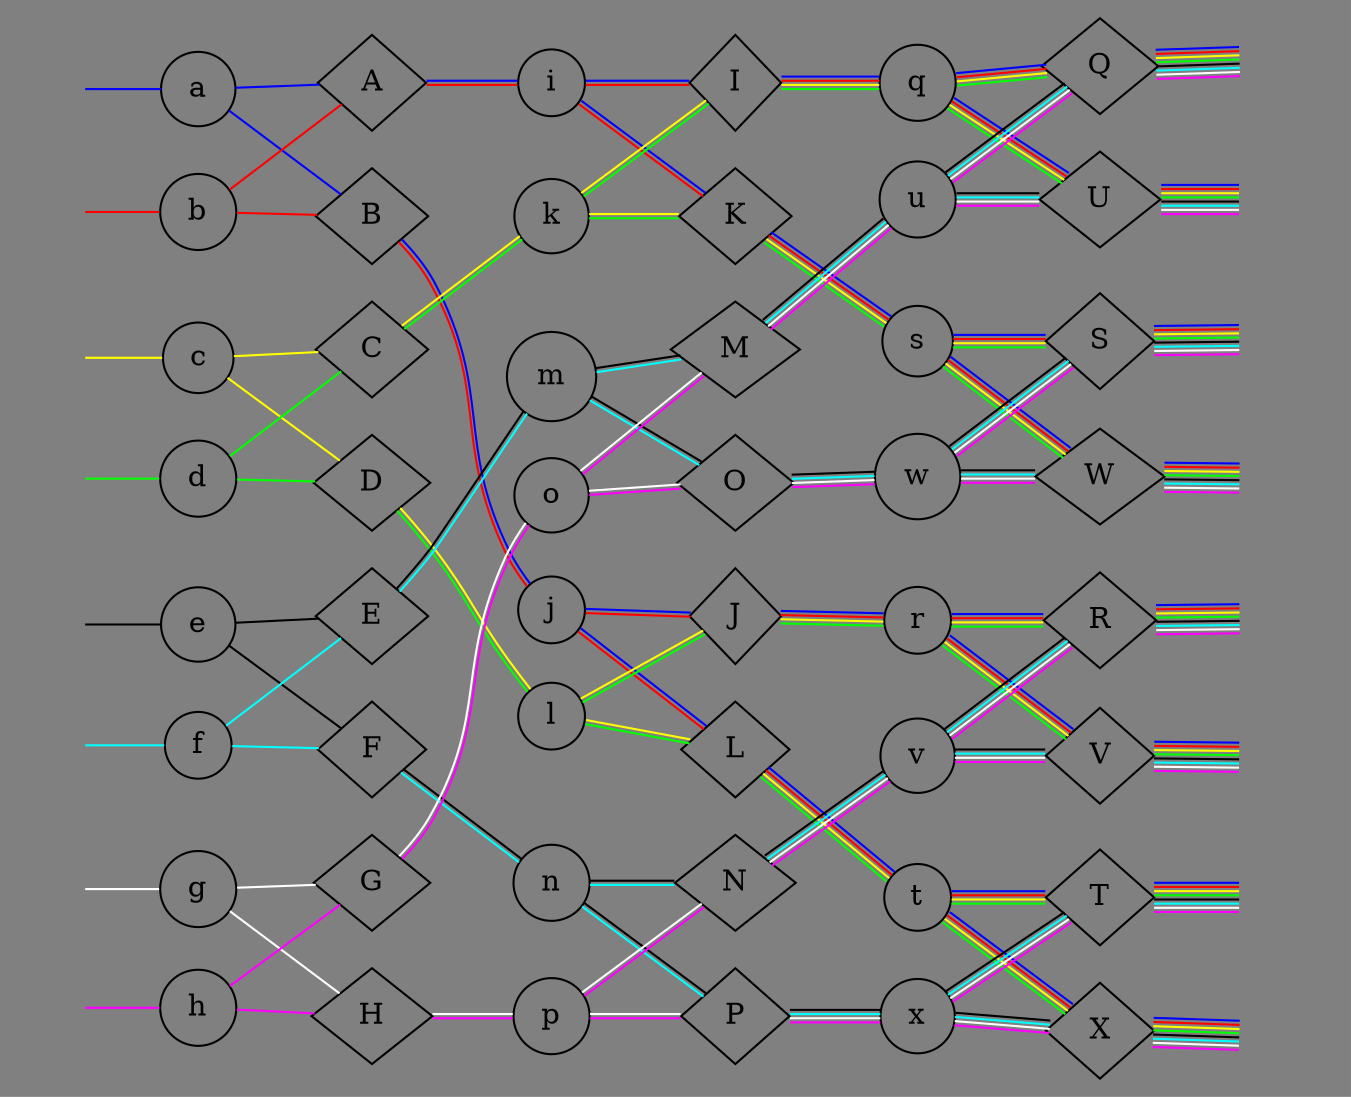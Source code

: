 digraph "g" {
  graph [ bgcolor = "#808080", rankdir =LR ];
subgraph "u1" {
  graph [ bgcolor = "#808080", rankdir =LR ];
  "1" [ height =0.3, shape =circle, style = "invis", width =0.3 ];
  "2" [ height =0.3, shape =circle, style = "invis", width =0.3 ];
  "3" [ height =0.3, shape =circle, style = "invis", width =0.3 ];
  "4" [ height =0.3, shape =circle, style = "invis", width =0.3 ];
  "5" [ height =0.3, shape =circle, style = "invis", width =0.3 ];
  "6" [ height =0.3, shape =circle, style = "invis", width =0.3 ];
  "7" [ height =0.3, shape =circle, style = "invis", width =0.3 ];
  "8" [ height =0.3, shape =circle, style = "invis", width =0.3 ];
}

subgraph "u3" {
  graph [ bgcolor = "#808080", rankdir =LR ];
  "a" [ height =0.3, shape =circle, width =0.3 ];
  "b" [ height =0.3, shape =circle, width =0.3 ];
  "c" [ height =0.3, shape =circle, width =0.3 ];
  "d" [ height =0.3, shape =circle, width =0.3 ];
  "e" [ height =0.3, shape =circle, width =0.3 ];
  "f" [ height =0.3, shape =circle, width =0.3 ];
  "g" [ height =0.3, shape =circle, width =0.3 ];
  "h" [ height =0.3, shape =circle, width =0.3 ];
}

subgraph "u5" {
  graph [ bgcolor = "#808080", rankdir =LR ];
}

subgraph "u7" {
  graph [ bgcolor = "#808080", rankdir =LR ];
}

subgraph "u15" {
  graph [ bgcolor = "#808080", rankdir =LR ];
}

subgraph "u23" {
  graph [ bgcolor = "#808080", rankdir =LR ];
}

subgraph "u31" {
  graph [ bgcolor = "#808080", rankdir =LR ];
}

subgraph "u39" {
  graph [ bgcolor = "#808080", rankdir =LR ];
}

subgraph "u47" {
  graph [ bgcolor = "#808080", rankdir =LR ];
}

subgraph "u55" {
  graph [ bgcolor = "#808080", rankdir =LR ];
}

subgraph "u63" {
  graph [ bgcolor = "#808080", rankdir =LR ];
}

subgraph "u71" {
  graph [ bgcolor = "#808080", rankdir =LR ];
  "i" [ height =0.3, shape =circle, width =0.3 ];
  "I";
  "K";
  "j" [ height =0.3, shape =circle, width =0.3 ];
  "J";
  "L";
  "A" [ height =0.3, shape =diamond, width =0.3 ];
  "B" [ height =0.3, shape =diamond, width =0.3 ];
  "i" -> "I" [ color = "#ff0000:#0000ff", dir =none ];
  "i" -> "K" [ color = "#ff0000:#0000ff", dir =none ];
  "j" -> "J" [ color = "#ff0000:#0000ff", dir =none ];
  "j" -> "L" [ color = "#ff0000:#0000ff", dir =none ];
  "A" -> "i" [ color = "#ff0000:#0000ff", dir =none ];
  "B" -> "j" [ color = "#ff0000:#0000ff", dir =none ];
}

subgraph "u89" {
  graph [ bgcolor = "#808080", rankdir =LR ];
  "k" [ height =0.3, shape =circle, width =0.3 ];
  "I";
  "K";
  "l" [ height =0.3, shape =circle, width =0.3 ];
  "J";
  "L";
  "C" [ height =0.3, shape =diamond, width =0.3 ];
  "D" [ height =0.3, shape =diamond, width =0.3 ];
  "k" -> "I" [ color = "#00ff00:#ffff00", dir =none ];
  "k" -> "K" [ color = "#00ff00:#ffff00", dir =none ];
  "l" -> "J" [ color = "#00ff00:#ffff00", dir =none ];
  "l" -> "L" [ color = "#00ff00:#ffff00", dir =none ];
  "C" -> "k" [ color = "#00ff00:#ffff00", dir =none ];
  "D" -> "l" [ color = "#00ff00:#ffff00", dir =none ];
}

subgraph "u107" {
  graph [ bgcolor = "#808080", rankdir =LR ];
  "m" [ height =0.3, shape =circle, width =0.3 ];
  "M";
  "O";
  "n" [ height =0.3, shape =circle, width =0.3 ];
  "N";
  "P";
  "E" [ height =0.3, shape =diamond, width =0.3 ];
  "F" [ height =0.3, shape =diamond, width =0.3 ];
  "m" -> "M" [ color = "#00ffff:#000000", dir =none ];
  "m" -> "O" [ color = "#00ffff:#000000", dir =none ];
  "n" -> "N" [ color = "#00ffff:#000000", dir =none ];
  "n" -> "P" [ color = "#00ffff:#000000", dir =none ];
  "E" -> "m" [ color = "#00ffff:#000000", dir =none ];
  "F" -> "n" [ color = "#00ffff:#000000", dir =none ];
}

subgraph "u125" {
  graph [ bgcolor = "#808080", rankdir =LR ];
  "o" [ height =0.3, shape =circle, width =0.3 ];
  "M";
  "O";
  "p" [ height =0.3, shape =circle, width =0.3 ];
  "N";
  "P";
  "G" [ height =0.3, shape =diamond, width =0.3 ];
  "H" [ height =0.3, shape =diamond, width =0.3 ];
  "o" -> "M" [ color = "#ff00ff:#ffffff", dir =none ];
  "o" -> "O" [ color = "#ff00ff:#ffffff", dir =none ];
  "p" -> "N" [ color = "#ff00ff:#ffffff", dir =none ];
  "p" -> "P" [ color = "#ff00ff:#ffffff", dir =none ];
  "G" -> "o" [ color = "#ff00ff:#ffffff", dir =none ];
  "H" -> "p" [ color = "#ff00ff:#ffffff", dir =none ];
}

subgraph "u143" {
  graph [ bgcolor = "#808080", rankdir =LR ];
  "q" [ height =0.3, shape =circle, width =0.3 ];
  "Q";
  "U";
  "r" [ height =0.3, shape =circle, width =0.3 ];
  "R";
  "V";
  "s" [ height =0.3, shape =circle, width =0.3 ];
  "S";
  "W";
  "t" [ height =0.3, shape =circle, width =0.3 ];
  "T";
  "X";
  "I" [ height =0.3, shape =diamond, width =0.3 ];
  "J" [ height =0.3, shape =diamond, width =0.3 ];
  "K" [ height =0.3, shape =diamond, width =0.3 ];
  "L" [ height =0.3, shape =diamond, width =0.3 ];
  "q" -> "Q" [ color = "#00ff00:#ffff00:#ff0000:#0000ff", dir =none ];
  "q" -> "U" [ color = "#00ff00:#ffff00:#ff0000:#0000ff", dir =none ];
  "r" -> "R" [ color = "#00ff00:#ffff00:#ff0000:#0000ff", dir =none ];
  "r" -> "V" [ color = "#00ff00:#ffff00:#ff0000:#0000ff", dir =none ];
  "s" -> "S" [ color = "#00ff00:#ffff00:#ff0000:#0000ff", dir =none ];
  "s" -> "W" [ color = "#00ff00:#ffff00:#ff0000:#0000ff", dir =none ];
  "t" -> "T" [ color = "#00ff00:#ffff00:#ff0000:#0000ff", dir =none ];
  "t" -> "X" [ color = "#00ff00:#ffff00:#ff0000:#0000ff", dir =none ];
  "I" -> "q" [ color = "#00ff00:#ffff00:#ff0000:#0000ff", dir =none ];
  "J" -> "r" [ color = "#00ff00:#ffff00:#ff0000:#0000ff", dir =none ];
  "K" -> "s" [ color = "#00ff00:#ffff00:#ff0000:#0000ff", dir =none ];
  "L" -> "t" [ color = "#00ff00:#ffff00:#ff0000:#0000ff", dir =none ];
}

subgraph "u177" {
  graph [ bgcolor = "#808080", rankdir =LR ];
  "u" [ height =0.3, shape =circle, width =0.3 ];
  "Q";
  "U";
  "v" [ height =0.3, shape =circle, width =0.3 ];
  "R";
  "V";
  "w" [ height =0.3, shape =circle, width =0.3 ];
  "S";
  "W";
  "x" [ height =0.3, shape =circle, width =0.3 ];
  "T";
  "X";
  "M" [ height =0.3, shape =diamond, width =0.3 ];
  "N" [ height =0.3, shape =diamond, width =0.3 ];
  "O" [ height =0.3, shape =diamond, width =0.3 ];
  "P" [ height =0.3, shape =diamond, width =0.3 ];
  "u" -> "Q" [ color = "#ff00ff:#ffffff:#00ffff:#000000", dir =none ];
  "u" -> "U" [ color = "#ff00ff:#ffffff:#00ffff:#000000", dir =none ];
  "v" -> "R" [ color = "#ff00ff:#ffffff:#00ffff:#000000", dir =none ];
  "v" -> "V" [ color = "#ff00ff:#ffffff:#00ffff:#000000", dir =none ];
  "w" -> "S" [ color = "#ff00ff:#ffffff:#00ffff:#000000", dir =none ];
  "w" -> "W" [ color = "#ff00ff:#ffffff:#00ffff:#000000", dir =none ];
  "x" -> "T" [ color = "#ff00ff:#ffffff:#00ffff:#000000", dir =none ];
  "x" -> "X" [ color = "#ff00ff:#ffffff:#00ffff:#000000", dir =none ];
  "M" -> "u" [ color = "#ff00ff:#ffffff:#00ffff:#000000", dir =none ];
  "N" -> "v" [ color = "#ff00ff:#ffffff:#00ffff:#000000", dir =none ];
  "O" -> "w" [ color = "#ff00ff:#ffffff:#00ffff:#000000", dir =none ];
  "P" -> "x" [ color = "#ff00ff:#ffffff:#00ffff:#000000", dir =none ];
}

subgraph "u211" {
  graph [ bgcolor = "#808080", rankdir =LR ];
  "10" [ height =0.3, shape =circle, style = "invis", width =0.3 ];
  "20" [ height =0.3, shape =circle, style = "invis", width =0.3 ];
  "30" [ height =0.3, shape =circle, style = "invis", width =0.3 ];
  "40" [ height =0.3, shape =circle, style = "invis", width =0.3 ];
  "50" [ height =0.3, shape =circle, style = "invis", width =0.3 ];
  "60" [ height =0.3, shape =circle, style = "invis", width =0.3 ];
  "70" [ height =0.3, shape =circle, style = "invis", width =0.3 ];
  "80" [ height =0.3, shape =circle, style = "invis", width =0.3 ];
  "Q" [ height =0.3, shape =diamond, width =0.3 ];
  "R" [ height =0.3, shape =diamond, width =0.3 ];
  "S" [ height =0.3, shape =diamond, width =0.3 ];
  "T" [ height =0.3, shape =diamond, width =0.3 ];
  "U" [ height =0.3, shape =diamond, width =0.3 ];
  "V" [ height =0.3, shape =diamond, width =0.3 ];
  "W" [ height =0.3, shape =diamond, width =0.3 ];
  "X" [ height =0.3, shape =diamond, width =0.3 ];
  "Q" -> "10" [ color = "#ff00ff:#ffffff:#00ffff:#000000:#00ff00:#ffff00:#ff0000:#0000ff", dir =none ];
  "R" -> "20" [ color = "#ff00ff:#ffffff:#00ffff:#000000:#00ff00:#ffff00:#ff0000:#0000ff", dir =none ];
  "S" -> "30" [ color = "#ff00ff:#ffffff:#00ffff:#000000:#00ff00:#ffff00:#ff0000:#0000ff", dir =none ];
  "T" -> "40" [ color = "#ff00ff:#ffffff:#00ffff:#000000:#00ff00:#ffff00:#ff0000:#0000ff", dir =none ];
  "U" -> "50" [ color = "#ff00ff:#ffffff:#00ffff:#000000:#00ff00:#ffff00:#ff0000:#0000ff", dir =none ];
  "V" -> "60" [ color = "#ff00ff:#ffffff:#00ffff:#000000:#00ff00:#ffff00:#ff0000:#0000ff", dir =none ];
  "W" -> "70" [ color = "#ff00ff:#ffffff:#00ffff:#000000:#00ff00:#ffff00:#ff0000:#0000ff", dir =none ];
  "X" -> "80" [ color = "#ff00ff:#ffffff:#00ffff:#000000:#00ff00:#ffff00:#ff0000:#0000ff", dir =none ];
}

  "1";
  "a";
  "2";
  "b";
  "3";
  "c";
  "4";
  "d";
  "5";
  "e";
  "6";
  "f";
  "7";
  "g";
  "8";
  "h";
  "A";
  "B";
  "C";
  "D";
  "E";
  "F";
  "G";
  "H";
  "1" -> "a" [ color = "#0000ff", dir =none ];
  "2" -> "b" [ color = "#ff0000", dir =none ];
  "3" -> "c" [ color = "#ffff00", dir =none ];
  "4" -> "d" [ color = "#00ff00", dir =none ];
  "5" -> "e" [ color = "#000000", dir =none ];
  "6" -> "f" [ color = "#00ffff", dir =none ];
  "7" -> "g" [ color = "#ffffff", dir =none ];
  "8" -> "h" [ color = "#ff00ff", dir =none ];
  "a" -> "A" [ color = "#0000ff", dir =none ];
  "a" -> "B" [ color = "#0000ff", dir =none ];
  "b" -> "A" [ color = "#ff0000", dir =none ];
  "b" -> "B" [ color = "#ff0000", dir =none ];
  "c" -> "C" [ color = "#ffff00", dir =none ];
  "c" -> "D" [ color = "#ffff00", dir =none ];
  "d" -> "C" [ color = "#00ff00", dir =none ];
  "d" -> "D" [ color = "#00ff00", dir =none ];
  "e" -> "E" [ color = "#000000", dir =none ];
  "e" -> "F" [ color = "#000000", dir =none ];
  "f" -> "E" [ color = "#00ffff", dir =none ];
  "f" -> "F" [ color = "#00ffff", dir =none ];
  "g" -> "G" [ color = "#ffffff", dir =none ];
  "g" -> "H" [ color = "#ffffff", dir =none ];
  "h" -> "G" [ color = "#ff00ff", dir =none ];
  "h" -> "H" [ color = "#ff00ff", dir =none ];
}

